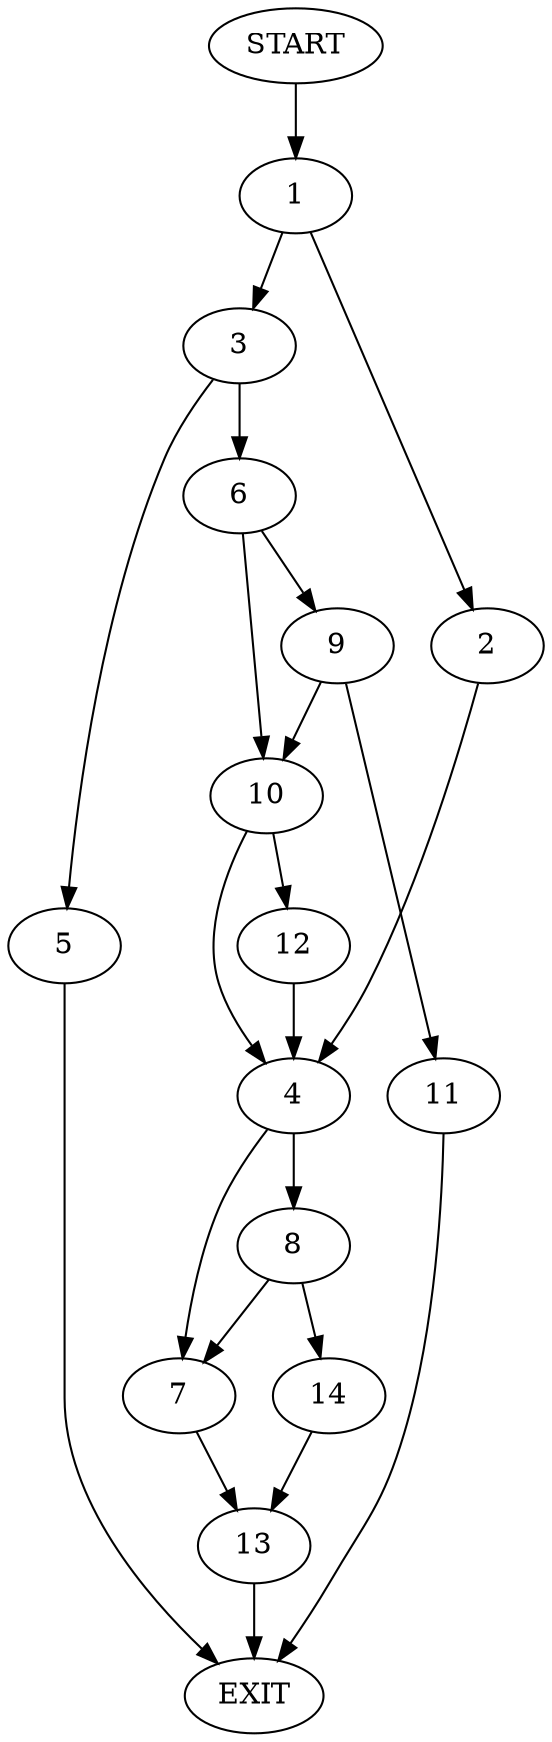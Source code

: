 digraph {
0 [label="START"]
15 [label="EXIT"]
0 -> 1
1 -> 2
1 -> 3
2 -> 4
3 -> 5
3 -> 6
4 -> 7
4 -> 8
5 -> 15
6 -> 9
6 -> 10
9 -> 10
9 -> 11
10 -> 12
10 -> 4
11 -> 15
12 -> 4
7 -> 13
8 -> 7
8 -> 14
14 -> 13
13 -> 15
}
